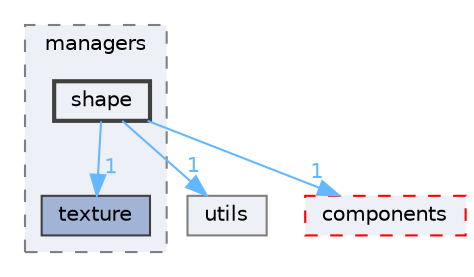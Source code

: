 digraph "src/managers/shape"
{
 // LATEX_PDF_SIZE
  bgcolor="transparent";
  edge [fontname=Helvetica,fontsize=10,labelfontname=Helvetica,labelfontsize=10];
  node [fontname=Helvetica,fontsize=10,shape=box,height=0.2,width=0.4];
  compound=true
  subgraph clusterdir_da1d252641c1d690e9226c1cabf97c78 {
    graph [ bgcolor="#edf0f7", pencolor="grey50", label="managers", fontname=Helvetica,fontsize=10 style="filled,dashed", URL="dir_da1d252641c1d690e9226c1cabf97c78.html",tooltip=""]
  dir_c7ae0f024560b2b8ebaa7127b852941b [label="texture", fillcolor="#a2b4d6", color="grey25", style="filled", URL="dir_c7ae0f024560b2b8ebaa7127b852941b.html",tooltip=""];
  dir_cfd2032d88496c31998b8f49a8c39a58 [label="shape", fillcolor="#edf0f7", color="grey25", style="filled,bold", URL="dir_cfd2032d88496c31998b8f49a8c39a58.html",tooltip=""];
  }
  dir_313caf1132e152dd9b58bea13a4052ca [label="utils", fillcolor="#edf0f7", color="grey50", style="filled", URL="dir_313caf1132e152dd9b58bea13a4052ca.html",tooltip=""];
  dir_3c4c7c1a85608ccd561c026bec818e51 [label="components", fillcolor="#edf0f7", color="red", style="filled,dashed", URL="dir_3c4c7c1a85608ccd561c026bec818e51.html",tooltip=""];
  dir_cfd2032d88496c31998b8f49a8c39a58->dir_313caf1132e152dd9b58bea13a4052ca [headlabel="1", labeldistance=1.5 headhref="dir_000010_000013.html" color="steelblue1" fontcolor="steelblue1"];
  dir_cfd2032d88496c31998b8f49a8c39a58->dir_3c4c7c1a85608ccd561c026bec818e51 [headlabel="1", labeldistance=1.5 headhref="dir_000010_000001.html" color="steelblue1" fontcolor="steelblue1"];
  dir_cfd2032d88496c31998b8f49a8c39a58->dir_c7ae0f024560b2b8ebaa7127b852941b [headlabel="1", labeldistance=1.5 headhref="dir_000010_000012.html" color="steelblue1" fontcolor="steelblue1"];
}
